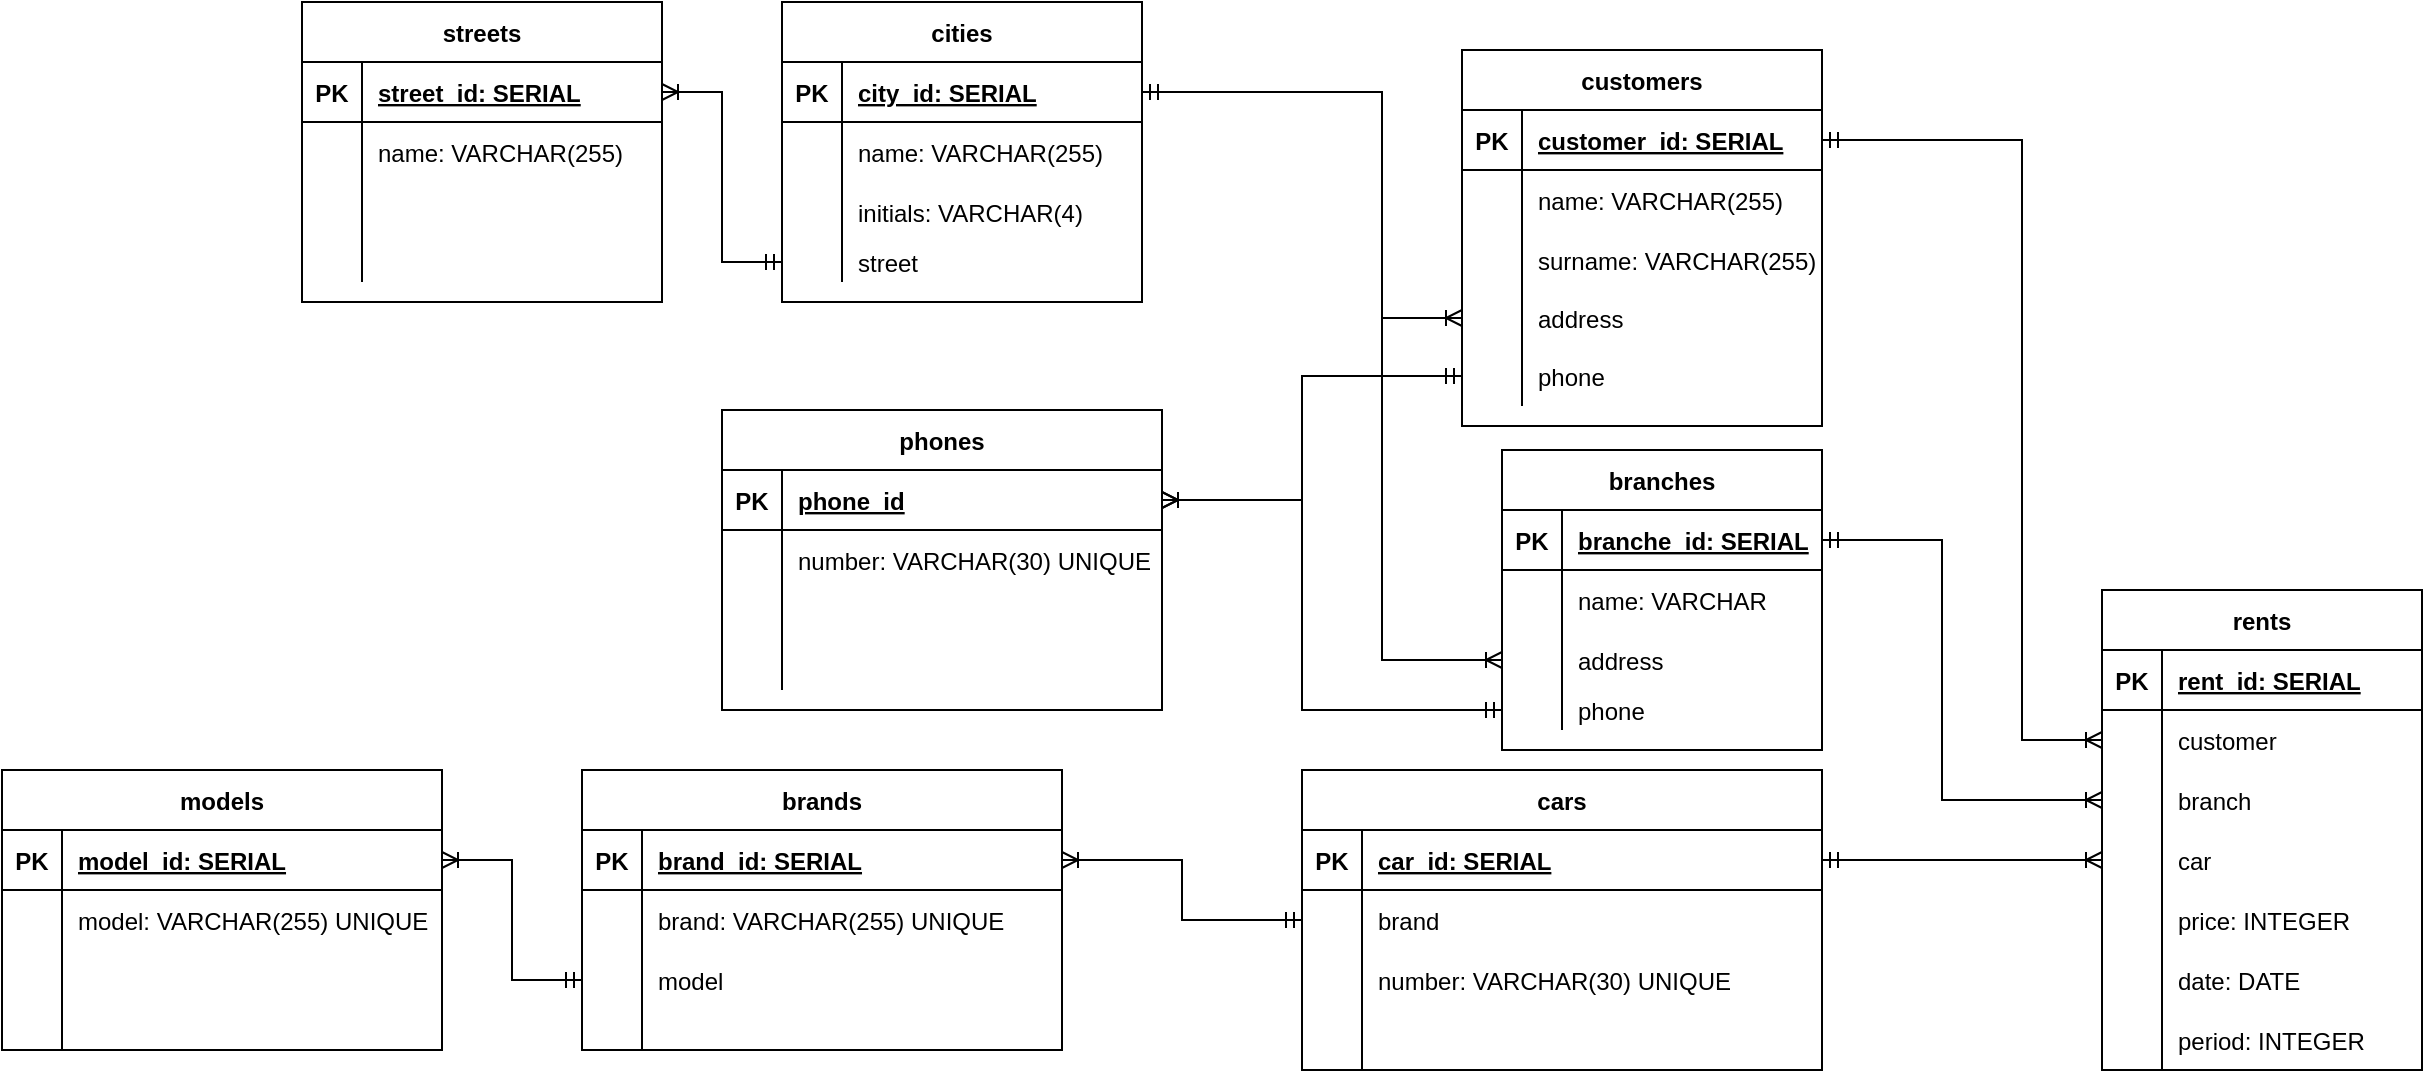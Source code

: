 <mxfile version="18.0.0" type="device"><diagram id="0o2FKQ7E65fWwcPBM7sw" name="Page-1"><mxGraphModel dx="2212" dy="1804" grid="1" gridSize="10" guides="1" tooltips="1" connect="1" arrows="1" fold="1" page="1" pageScale="1" pageWidth="827" pageHeight="1169" math="0" shadow="0"><root><mxCell id="0"/><mxCell id="1" parent="0"/><mxCell id="xTXY2CBnxtoF2nY9fJrG-1" value="rents" style="shape=table;startSize=30;container=1;collapsible=1;childLayout=tableLayout;fixedRows=1;rowLines=0;fontStyle=1;align=center;resizeLast=1;" parent="1" vertex="1"><mxGeometry x="400" y="-290" width="160" height="240" as="geometry"/></mxCell><mxCell id="xTXY2CBnxtoF2nY9fJrG-2" value="" style="shape=tableRow;horizontal=0;startSize=0;swimlaneHead=0;swimlaneBody=0;fillColor=none;collapsible=0;dropTarget=0;points=[[0,0.5],[1,0.5]];portConstraint=eastwest;top=0;left=0;right=0;bottom=1;" parent="xTXY2CBnxtoF2nY9fJrG-1" vertex="1"><mxGeometry y="30" width="160" height="30" as="geometry"/></mxCell><mxCell id="xTXY2CBnxtoF2nY9fJrG-3" value="PK" style="shape=partialRectangle;connectable=0;fillColor=none;top=0;left=0;bottom=0;right=0;fontStyle=1;overflow=hidden;" parent="xTXY2CBnxtoF2nY9fJrG-2" vertex="1"><mxGeometry width="30" height="30" as="geometry"><mxRectangle width="30" height="30" as="alternateBounds"/></mxGeometry></mxCell><mxCell id="xTXY2CBnxtoF2nY9fJrG-4" value="rent_id: SERIAL" style="shape=partialRectangle;connectable=0;fillColor=none;top=0;left=0;bottom=0;right=0;align=left;spacingLeft=6;fontStyle=5;overflow=hidden;" parent="xTXY2CBnxtoF2nY9fJrG-2" vertex="1"><mxGeometry x="30" width="130" height="30" as="geometry"><mxRectangle width="130" height="30" as="alternateBounds"/></mxGeometry></mxCell><mxCell id="xTXY2CBnxtoF2nY9fJrG-5" value="" style="shape=tableRow;horizontal=0;startSize=0;swimlaneHead=0;swimlaneBody=0;fillColor=none;collapsible=0;dropTarget=0;points=[[0,0.5],[1,0.5]];portConstraint=eastwest;top=0;left=0;right=0;bottom=0;" parent="xTXY2CBnxtoF2nY9fJrG-1" vertex="1"><mxGeometry y="60" width="160" height="30" as="geometry"/></mxCell><mxCell id="xTXY2CBnxtoF2nY9fJrG-6" value="" style="shape=partialRectangle;connectable=0;fillColor=none;top=0;left=0;bottom=0;right=0;editable=1;overflow=hidden;" parent="xTXY2CBnxtoF2nY9fJrG-5" vertex="1"><mxGeometry width="30" height="30" as="geometry"><mxRectangle width="30" height="30" as="alternateBounds"/></mxGeometry></mxCell><mxCell id="xTXY2CBnxtoF2nY9fJrG-7" value="customer " style="shape=partialRectangle;connectable=0;fillColor=none;top=0;left=0;bottom=0;right=0;align=left;spacingLeft=6;overflow=hidden;" parent="xTXY2CBnxtoF2nY9fJrG-5" vertex="1"><mxGeometry x="30" width="130" height="30" as="geometry"><mxRectangle width="130" height="30" as="alternateBounds"/></mxGeometry></mxCell><mxCell id="xTXY2CBnxtoF2nY9fJrG-8" value="" style="shape=tableRow;horizontal=0;startSize=0;swimlaneHead=0;swimlaneBody=0;fillColor=none;collapsible=0;dropTarget=0;points=[[0,0.5],[1,0.5]];portConstraint=eastwest;top=0;left=0;right=0;bottom=0;" parent="xTXY2CBnxtoF2nY9fJrG-1" vertex="1"><mxGeometry y="90" width="160" height="30" as="geometry"/></mxCell><mxCell id="xTXY2CBnxtoF2nY9fJrG-9" value="" style="shape=partialRectangle;connectable=0;fillColor=none;top=0;left=0;bottom=0;right=0;editable=1;overflow=hidden;" parent="xTXY2CBnxtoF2nY9fJrG-8" vertex="1"><mxGeometry width="30" height="30" as="geometry"><mxRectangle width="30" height="30" as="alternateBounds"/></mxGeometry></mxCell><mxCell id="xTXY2CBnxtoF2nY9fJrG-10" value="branch" style="shape=partialRectangle;connectable=0;fillColor=none;top=0;left=0;bottom=0;right=0;align=left;spacingLeft=6;overflow=hidden;" parent="xTXY2CBnxtoF2nY9fJrG-8" vertex="1"><mxGeometry x="30" width="130" height="30" as="geometry"><mxRectangle width="130" height="30" as="alternateBounds"/></mxGeometry></mxCell><mxCell id="xTXY2CBnxtoF2nY9fJrG-11" value="" style="shape=tableRow;horizontal=0;startSize=0;swimlaneHead=0;swimlaneBody=0;fillColor=none;collapsible=0;dropTarget=0;points=[[0,0.5],[1,0.5]];portConstraint=eastwest;top=0;left=0;right=0;bottom=0;" parent="xTXY2CBnxtoF2nY9fJrG-1" vertex="1"><mxGeometry y="120" width="160" height="30" as="geometry"/></mxCell><mxCell id="xTXY2CBnxtoF2nY9fJrG-12" value="" style="shape=partialRectangle;connectable=0;fillColor=none;top=0;left=0;bottom=0;right=0;editable=1;overflow=hidden;" parent="xTXY2CBnxtoF2nY9fJrG-11" vertex="1"><mxGeometry width="30" height="30" as="geometry"><mxRectangle width="30" height="30" as="alternateBounds"/></mxGeometry></mxCell><mxCell id="xTXY2CBnxtoF2nY9fJrG-13" value="car" style="shape=partialRectangle;connectable=0;fillColor=none;top=0;left=0;bottom=0;right=0;align=left;spacingLeft=6;overflow=hidden;" parent="xTXY2CBnxtoF2nY9fJrG-11" vertex="1"><mxGeometry x="30" width="130" height="30" as="geometry"><mxRectangle width="130" height="30" as="alternateBounds"/></mxGeometry></mxCell><mxCell id="xTXY2CBnxtoF2nY9fJrG-16" value="" style="shape=tableRow;horizontal=0;startSize=0;swimlaneHead=0;swimlaneBody=0;fillColor=none;collapsible=0;dropTarget=0;points=[[0,0.5],[1,0.5]];portConstraint=eastwest;top=0;left=0;right=0;bottom=0;" parent="xTXY2CBnxtoF2nY9fJrG-1" vertex="1"><mxGeometry y="150" width="160" height="30" as="geometry"/></mxCell><mxCell id="xTXY2CBnxtoF2nY9fJrG-17" value="" style="shape=partialRectangle;connectable=0;fillColor=none;top=0;left=0;bottom=0;right=0;editable=1;overflow=hidden;" parent="xTXY2CBnxtoF2nY9fJrG-16" vertex="1"><mxGeometry width="30" height="30" as="geometry"><mxRectangle width="30" height="30" as="alternateBounds"/></mxGeometry></mxCell><mxCell id="xTXY2CBnxtoF2nY9fJrG-18" value="price: INTEGER " style="shape=partialRectangle;connectable=0;fillColor=none;top=0;left=0;bottom=0;right=0;align=left;spacingLeft=6;overflow=hidden;" parent="xTXY2CBnxtoF2nY9fJrG-16" vertex="1"><mxGeometry x="30" width="130" height="30" as="geometry"><mxRectangle width="130" height="30" as="alternateBounds"/></mxGeometry></mxCell><mxCell id="xTXY2CBnxtoF2nY9fJrG-19" value="" style="shape=tableRow;horizontal=0;startSize=0;swimlaneHead=0;swimlaneBody=0;fillColor=none;collapsible=0;dropTarget=0;points=[[0,0.5],[1,0.5]];portConstraint=eastwest;top=0;left=0;right=0;bottom=0;" parent="xTXY2CBnxtoF2nY9fJrG-1" vertex="1"><mxGeometry y="180" width="160" height="30" as="geometry"/></mxCell><mxCell id="xTXY2CBnxtoF2nY9fJrG-20" value="" style="shape=partialRectangle;connectable=0;fillColor=none;top=0;left=0;bottom=0;right=0;editable=1;overflow=hidden;" parent="xTXY2CBnxtoF2nY9fJrG-19" vertex="1"><mxGeometry width="30" height="30" as="geometry"><mxRectangle width="30" height="30" as="alternateBounds"/></mxGeometry></mxCell><mxCell id="xTXY2CBnxtoF2nY9fJrG-21" value="date: DATE" style="shape=partialRectangle;connectable=0;fillColor=none;top=0;left=0;bottom=0;right=0;align=left;spacingLeft=6;overflow=hidden;" parent="xTXY2CBnxtoF2nY9fJrG-19" vertex="1"><mxGeometry x="30" width="130" height="30" as="geometry"><mxRectangle width="130" height="30" as="alternateBounds"/></mxGeometry></mxCell><mxCell id="xTXY2CBnxtoF2nY9fJrG-22" value="" style="shape=tableRow;horizontal=0;startSize=0;swimlaneHead=0;swimlaneBody=0;fillColor=none;collapsible=0;dropTarget=0;points=[[0,0.5],[1,0.5]];portConstraint=eastwest;top=0;left=0;right=0;bottom=0;" parent="xTXY2CBnxtoF2nY9fJrG-1" vertex="1"><mxGeometry y="210" width="160" height="30" as="geometry"/></mxCell><mxCell id="xTXY2CBnxtoF2nY9fJrG-23" value="" style="shape=partialRectangle;connectable=0;fillColor=none;top=0;left=0;bottom=0;right=0;editable=1;overflow=hidden;" parent="xTXY2CBnxtoF2nY9fJrG-22" vertex="1"><mxGeometry width="30" height="30" as="geometry"><mxRectangle width="30" height="30" as="alternateBounds"/></mxGeometry></mxCell><mxCell id="xTXY2CBnxtoF2nY9fJrG-24" value="period: INTEGER " style="shape=partialRectangle;connectable=0;fillColor=none;top=0;left=0;bottom=0;right=0;align=left;spacingLeft=6;overflow=hidden;" parent="xTXY2CBnxtoF2nY9fJrG-22" vertex="1"><mxGeometry x="30" width="130" height="30" as="geometry"><mxRectangle width="130" height="30" as="alternateBounds"/></mxGeometry></mxCell><mxCell id="xTXY2CBnxtoF2nY9fJrG-47" value="cars" style="shape=table;startSize=30;container=1;collapsible=1;childLayout=tableLayout;fixedRows=1;rowLines=0;fontStyle=1;align=center;resizeLast=1;" parent="1" vertex="1"><mxGeometry y="-200" width="260" height="150" as="geometry"/></mxCell><mxCell id="xTXY2CBnxtoF2nY9fJrG-48" value="" style="shape=tableRow;horizontal=0;startSize=0;swimlaneHead=0;swimlaneBody=0;fillColor=none;collapsible=0;dropTarget=0;points=[[0,0.5],[1,0.5]];portConstraint=eastwest;top=0;left=0;right=0;bottom=1;" parent="xTXY2CBnxtoF2nY9fJrG-47" vertex="1"><mxGeometry y="30" width="260" height="30" as="geometry"/></mxCell><mxCell id="xTXY2CBnxtoF2nY9fJrG-49" value="PK" style="shape=partialRectangle;connectable=0;fillColor=none;top=0;left=0;bottom=0;right=0;fontStyle=1;overflow=hidden;" parent="xTXY2CBnxtoF2nY9fJrG-48" vertex="1"><mxGeometry width="30" height="30" as="geometry"><mxRectangle width="30" height="30" as="alternateBounds"/></mxGeometry></mxCell><mxCell id="xTXY2CBnxtoF2nY9fJrG-50" value="car_id: SERIAL" style="shape=partialRectangle;connectable=0;fillColor=none;top=0;left=0;bottom=0;right=0;align=left;spacingLeft=6;fontStyle=5;overflow=hidden;" parent="xTXY2CBnxtoF2nY9fJrG-48" vertex="1"><mxGeometry x="30" width="230" height="30" as="geometry"><mxRectangle width="230" height="30" as="alternateBounds"/></mxGeometry></mxCell><mxCell id="xTXY2CBnxtoF2nY9fJrG-51" value="" style="shape=tableRow;horizontal=0;startSize=0;swimlaneHead=0;swimlaneBody=0;fillColor=none;collapsible=0;dropTarget=0;points=[[0,0.5],[1,0.5]];portConstraint=eastwest;top=0;left=0;right=0;bottom=0;" parent="xTXY2CBnxtoF2nY9fJrG-47" vertex="1"><mxGeometry y="60" width="260" height="30" as="geometry"/></mxCell><mxCell id="xTXY2CBnxtoF2nY9fJrG-52" value="" style="shape=partialRectangle;connectable=0;fillColor=none;top=0;left=0;bottom=0;right=0;editable=1;overflow=hidden;" parent="xTXY2CBnxtoF2nY9fJrG-51" vertex="1"><mxGeometry width="30" height="30" as="geometry"><mxRectangle width="30" height="30" as="alternateBounds"/></mxGeometry></mxCell><mxCell id="xTXY2CBnxtoF2nY9fJrG-53" value="brand" style="shape=partialRectangle;connectable=0;fillColor=none;top=0;left=0;bottom=0;right=0;align=left;spacingLeft=6;overflow=hidden;" parent="xTXY2CBnxtoF2nY9fJrG-51" vertex="1"><mxGeometry x="30" width="230" height="30" as="geometry"><mxRectangle width="230" height="30" as="alternateBounds"/></mxGeometry></mxCell><mxCell id="xTXY2CBnxtoF2nY9fJrG-54" value="" style="shape=tableRow;horizontal=0;startSize=0;swimlaneHead=0;swimlaneBody=0;fillColor=none;collapsible=0;dropTarget=0;points=[[0,0.5],[1,0.5]];portConstraint=eastwest;top=0;left=0;right=0;bottom=0;" parent="xTXY2CBnxtoF2nY9fJrG-47" vertex="1"><mxGeometry y="90" width="260" height="30" as="geometry"/></mxCell><mxCell id="xTXY2CBnxtoF2nY9fJrG-55" value="" style="shape=partialRectangle;connectable=0;fillColor=none;top=0;left=0;bottom=0;right=0;editable=1;overflow=hidden;" parent="xTXY2CBnxtoF2nY9fJrG-54" vertex="1"><mxGeometry width="30" height="30" as="geometry"><mxRectangle width="30" height="30" as="alternateBounds"/></mxGeometry></mxCell><mxCell id="xTXY2CBnxtoF2nY9fJrG-56" value="number: VARCHAR(30) UNIQUE" style="shape=partialRectangle;connectable=0;fillColor=none;top=0;left=0;bottom=0;right=0;align=left;spacingLeft=6;overflow=hidden;" parent="xTXY2CBnxtoF2nY9fJrG-54" vertex="1"><mxGeometry x="30" width="230" height="30" as="geometry"><mxRectangle width="230" height="30" as="alternateBounds"/></mxGeometry></mxCell><mxCell id="xTXY2CBnxtoF2nY9fJrG-57" value="" style="shape=tableRow;horizontal=0;startSize=0;swimlaneHead=0;swimlaneBody=0;fillColor=none;collapsible=0;dropTarget=0;points=[[0,0.5],[1,0.5]];portConstraint=eastwest;top=0;left=0;right=0;bottom=0;" parent="xTXY2CBnxtoF2nY9fJrG-47" vertex="1"><mxGeometry y="120" width="260" height="30" as="geometry"/></mxCell><mxCell id="xTXY2CBnxtoF2nY9fJrG-58" value="" style="shape=partialRectangle;connectable=0;fillColor=none;top=0;left=0;bottom=0;right=0;editable=1;overflow=hidden;" parent="xTXY2CBnxtoF2nY9fJrG-57" vertex="1"><mxGeometry width="30" height="30" as="geometry"><mxRectangle width="30" height="30" as="alternateBounds"/></mxGeometry></mxCell><mxCell id="xTXY2CBnxtoF2nY9fJrG-59" value="" style="shape=partialRectangle;connectable=0;fillColor=none;top=0;left=0;bottom=0;right=0;align=left;spacingLeft=6;overflow=hidden;" parent="xTXY2CBnxtoF2nY9fJrG-57" vertex="1"><mxGeometry x="30" width="230" height="30" as="geometry"><mxRectangle width="230" height="30" as="alternateBounds"/></mxGeometry></mxCell><mxCell id="xTXY2CBnxtoF2nY9fJrG-74" value="brands" style="shape=table;startSize=30;container=1;collapsible=1;childLayout=tableLayout;fixedRows=1;rowLines=0;fontStyle=1;align=center;resizeLast=1;" parent="1" vertex="1"><mxGeometry x="-360" y="-200" width="240" height="140" as="geometry"/></mxCell><mxCell id="xTXY2CBnxtoF2nY9fJrG-75" value="" style="shape=tableRow;horizontal=0;startSize=0;swimlaneHead=0;swimlaneBody=0;fillColor=none;collapsible=0;dropTarget=0;points=[[0,0.5],[1,0.5]];portConstraint=eastwest;top=0;left=0;right=0;bottom=1;" parent="xTXY2CBnxtoF2nY9fJrG-74" vertex="1"><mxGeometry y="30" width="240" height="30" as="geometry"/></mxCell><mxCell id="xTXY2CBnxtoF2nY9fJrG-76" value="PK" style="shape=partialRectangle;connectable=0;fillColor=none;top=0;left=0;bottom=0;right=0;fontStyle=1;overflow=hidden;" parent="xTXY2CBnxtoF2nY9fJrG-75" vertex="1"><mxGeometry width="30" height="30" as="geometry"><mxRectangle width="30" height="30" as="alternateBounds"/></mxGeometry></mxCell><mxCell id="xTXY2CBnxtoF2nY9fJrG-77" value="brand_id: SERIAL" style="shape=partialRectangle;connectable=0;fillColor=none;top=0;left=0;bottom=0;right=0;align=left;spacingLeft=6;fontStyle=5;overflow=hidden;" parent="xTXY2CBnxtoF2nY9fJrG-75" vertex="1"><mxGeometry x="30" width="210" height="30" as="geometry"><mxRectangle width="210" height="30" as="alternateBounds"/></mxGeometry></mxCell><mxCell id="xTXY2CBnxtoF2nY9fJrG-78" value="" style="shape=tableRow;horizontal=0;startSize=0;swimlaneHead=0;swimlaneBody=0;fillColor=none;collapsible=0;dropTarget=0;points=[[0,0.5],[1,0.5]];portConstraint=eastwest;top=0;left=0;right=0;bottom=0;" parent="xTXY2CBnxtoF2nY9fJrG-74" vertex="1"><mxGeometry y="60" width="240" height="30" as="geometry"/></mxCell><mxCell id="xTXY2CBnxtoF2nY9fJrG-79" value="" style="shape=partialRectangle;connectable=0;fillColor=none;top=0;left=0;bottom=0;right=0;editable=1;overflow=hidden;" parent="xTXY2CBnxtoF2nY9fJrG-78" vertex="1"><mxGeometry width="30" height="30" as="geometry"><mxRectangle width="30" height="30" as="alternateBounds"/></mxGeometry></mxCell><mxCell id="xTXY2CBnxtoF2nY9fJrG-80" value="brand: VARCHAR(255) UNIQUE" style="shape=partialRectangle;connectable=0;fillColor=none;top=0;left=0;bottom=0;right=0;align=left;spacingLeft=6;overflow=hidden;" parent="xTXY2CBnxtoF2nY9fJrG-78" vertex="1"><mxGeometry x="30" width="210" height="30" as="geometry"><mxRectangle width="210" height="30" as="alternateBounds"/></mxGeometry></mxCell><mxCell id="xTXY2CBnxtoF2nY9fJrG-81" value="" style="shape=tableRow;horizontal=0;startSize=0;swimlaneHead=0;swimlaneBody=0;fillColor=none;collapsible=0;dropTarget=0;points=[[0,0.5],[1,0.5]];portConstraint=eastwest;top=0;left=0;right=0;bottom=0;" parent="xTXY2CBnxtoF2nY9fJrG-74" vertex="1"><mxGeometry y="90" width="240" height="30" as="geometry"/></mxCell><mxCell id="xTXY2CBnxtoF2nY9fJrG-82" value="" style="shape=partialRectangle;connectable=0;fillColor=none;top=0;left=0;bottom=0;right=0;editable=1;overflow=hidden;" parent="xTXY2CBnxtoF2nY9fJrG-81" vertex="1"><mxGeometry width="30" height="30" as="geometry"><mxRectangle width="30" height="30" as="alternateBounds"/></mxGeometry></mxCell><mxCell id="xTXY2CBnxtoF2nY9fJrG-83" value="model" style="shape=partialRectangle;connectable=0;fillColor=none;top=0;left=0;bottom=0;right=0;align=left;spacingLeft=6;overflow=hidden;" parent="xTXY2CBnxtoF2nY9fJrG-81" vertex="1"><mxGeometry x="30" width="210" height="30" as="geometry"><mxRectangle width="210" height="30" as="alternateBounds"/></mxGeometry></mxCell><mxCell id="xTXY2CBnxtoF2nY9fJrG-84" value="" style="shape=tableRow;horizontal=0;startSize=0;swimlaneHead=0;swimlaneBody=0;fillColor=none;collapsible=0;dropTarget=0;points=[[0,0.5],[1,0.5]];portConstraint=eastwest;top=0;left=0;right=0;bottom=0;" parent="xTXY2CBnxtoF2nY9fJrG-74" vertex="1"><mxGeometry y="120" width="240" height="20" as="geometry"/></mxCell><mxCell id="xTXY2CBnxtoF2nY9fJrG-85" value="" style="shape=partialRectangle;connectable=0;fillColor=none;top=0;left=0;bottom=0;right=0;editable=1;overflow=hidden;" parent="xTXY2CBnxtoF2nY9fJrG-84" vertex="1"><mxGeometry width="30" height="20" as="geometry"><mxRectangle width="30" height="20" as="alternateBounds"/></mxGeometry></mxCell><mxCell id="xTXY2CBnxtoF2nY9fJrG-86" value="" style="shape=partialRectangle;connectable=0;fillColor=none;top=0;left=0;bottom=0;right=0;align=left;spacingLeft=6;overflow=hidden;" parent="xTXY2CBnxtoF2nY9fJrG-84" vertex="1"><mxGeometry x="30" width="210" height="20" as="geometry"><mxRectangle width="210" height="20" as="alternateBounds"/></mxGeometry></mxCell><mxCell id="Au6SS_opx9tbH-0d0Sb7-6" value="cities" style="shape=table;startSize=30;container=1;collapsible=1;childLayout=tableLayout;fixedRows=1;rowLines=0;fontStyle=1;align=center;resizeLast=1;" parent="1" vertex="1"><mxGeometry x="-260" y="-584" width="180" height="150" as="geometry"/></mxCell><mxCell id="Au6SS_opx9tbH-0d0Sb7-7" value="" style="shape=tableRow;horizontal=0;startSize=0;swimlaneHead=0;swimlaneBody=0;fillColor=none;collapsible=0;dropTarget=0;points=[[0,0.5],[1,0.5]];portConstraint=eastwest;top=0;left=0;right=0;bottom=1;" parent="Au6SS_opx9tbH-0d0Sb7-6" vertex="1"><mxGeometry y="30" width="180" height="30" as="geometry"/></mxCell><mxCell id="Au6SS_opx9tbH-0d0Sb7-8" value="PK" style="shape=partialRectangle;connectable=0;fillColor=none;top=0;left=0;bottom=0;right=0;fontStyle=1;overflow=hidden;" parent="Au6SS_opx9tbH-0d0Sb7-7" vertex="1"><mxGeometry width="30" height="30" as="geometry"><mxRectangle width="30" height="30" as="alternateBounds"/></mxGeometry></mxCell><mxCell id="Au6SS_opx9tbH-0d0Sb7-9" value="city_id: SERIAL" style="shape=partialRectangle;connectable=0;fillColor=none;top=0;left=0;bottom=0;right=0;align=left;spacingLeft=6;fontStyle=5;overflow=hidden;" parent="Au6SS_opx9tbH-0d0Sb7-7" vertex="1"><mxGeometry x="30" width="150" height="30" as="geometry"><mxRectangle width="150" height="30" as="alternateBounds"/></mxGeometry></mxCell><mxCell id="Au6SS_opx9tbH-0d0Sb7-10" value="" style="shape=tableRow;horizontal=0;startSize=0;swimlaneHead=0;swimlaneBody=0;fillColor=none;collapsible=0;dropTarget=0;points=[[0,0.5],[1,0.5]];portConstraint=eastwest;top=0;left=0;right=0;bottom=0;" parent="Au6SS_opx9tbH-0d0Sb7-6" vertex="1"><mxGeometry y="60" width="180" height="30" as="geometry"/></mxCell><mxCell id="Au6SS_opx9tbH-0d0Sb7-11" value="" style="shape=partialRectangle;connectable=0;fillColor=none;top=0;left=0;bottom=0;right=0;editable=1;overflow=hidden;" parent="Au6SS_opx9tbH-0d0Sb7-10" vertex="1"><mxGeometry width="30" height="30" as="geometry"><mxRectangle width="30" height="30" as="alternateBounds"/></mxGeometry></mxCell><mxCell id="Au6SS_opx9tbH-0d0Sb7-12" value="name: VARCHAR(255)" style="shape=partialRectangle;connectable=0;fillColor=none;top=0;left=0;bottom=0;right=0;align=left;spacingLeft=6;overflow=hidden;" parent="Au6SS_opx9tbH-0d0Sb7-10" vertex="1"><mxGeometry x="30" width="150" height="30" as="geometry"><mxRectangle width="150" height="30" as="alternateBounds"/></mxGeometry></mxCell><mxCell id="Au6SS_opx9tbH-0d0Sb7-13" value="" style="shape=tableRow;horizontal=0;startSize=0;swimlaneHead=0;swimlaneBody=0;fillColor=none;collapsible=0;dropTarget=0;points=[[0,0.5],[1,0.5]];portConstraint=eastwest;top=0;left=0;right=0;bottom=0;" parent="Au6SS_opx9tbH-0d0Sb7-6" vertex="1"><mxGeometry y="90" width="180" height="30" as="geometry"/></mxCell><mxCell id="Au6SS_opx9tbH-0d0Sb7-14" value="" style="shape=partialRectangle;connectable=0;fillColor=none;top=0;left=0;bottom=0;right=0;editable=1;overflow=hidden;" parent="Au6SS_opx9tbH-0d0Sb7-13" vertex="1"><mxGeometry width="30" height="30" as="geometry"><mxRectangle width="30" height="30" as="alternateBounds"/></mxGeometry></mxCell><mxCell id="Au6SS_opx9tbH-0d0Sb7-15" value="initials: VARCHAR(4)" style="shape=partialRectangle;connectable=0;fillColor=none;top=0;left=0;bottom=0;right=0;align=left;spacingLeft=6;overflow=hidden;" parent="Au6SS_opx9tbH-0d0Sb7-13" vertex="1"><mxGeometry x="30" width="150" height="30" as="geometry"><mxRectangle width="150" height="30" as="alternateBounds"/></mxGeometry></mxCell><mxCell id="Au6SS_opx9tbH-0d0Sb7-16" value="" style="shape=tableRow;horizontal=0;startSize=0;swimlaneHead=0;swimlaneBody=0;fillColor=none;collapsible=0;dropTarget=0;points=[[0,0.5],[1,0.5]];portConstraint=eastwest;top=0;left=0;right=0;bottom=0;" parent="Au6SS_opx9tbH-0d0Sb7-6" vertex="1"><mxGeometry y="120" width="180" height="20" as="geometry"/></mxCell><mxCell id="Au6SS_opx9tbH-0d0Sb7-17" value="" style="shape=partialRectangle;connectable=0;fillColor=none;top=0;left=0;bottom=0;right=0;editable=1;overflow=hidden;" parent="Au6SS_opx9tbH-0d0Sb7-16" vertex="1"><mxGeometry width="30" height="20" as="geometry"><mxRectangle width="30" height="20" as="alternateBounds"/></mxGeometry></mxCell><mxCell id="Au6SS_opx9tbH-0d0Sb7-18" value="street" style="shape=partialRectangle;connectable=0;fillColor=none;top=0;left=0;bottom=0;right=0;align=left;spacingLeft=6;overflow=hidden;" parent="Au6SS_opx9tbH-0d0Sb7-16" vertex="1"><mxGeometry x="30" width="150" height="20" as="geometry"><mxRectangle width="150" height="20" as="alternateBounds"/></mxGeometry></mxCell><mxCell id="Au6SS_opx9tbH-0d0Sb7-19" value="" style="edgeStyle=orthogonalEdgeStyle;fontSize=12;html=1;endArrow=ERoneToMany;startArrow=ERmandOne;rounded=0;exitX=1;exitY=0.5;exitDx=0;exitDy=0;entryX=0;entryY=0.5;entryDx=0;entryDy=0;" parent="1" source="xTXY2CBnxtoF2nY9fJrG-48" target="xTXY2CBnxtoF2nY9fJrG-11" edge="1"><mxGeometry width="100" height="100" relative="1" as="geometry"><mxPoint x="270" y="22.5" as="sourcePoint"/><mxPoint x="410" y="-145" as="targetPoint"/></mxGeometry></mxCell><mxCell id="Au6SS_opx9tbH-0d0Sb7-20" value="models" style="shape=table;startSize=30;container=1;collapsible=1;childLayout=tableLayout;fixedRows=1;rowLines=0;fontStyle=1;align=center;resizeLast=1;" parent="1" vertex="1"><mxGeometry x="-650" y="-200" width="220" height="140" as="geometry"/></mxCell><mxCell id="Au6SS_opx9tbH-0d0Sb7-21" value="" style="shape=tableRow;horizontal=0;startSize=0;swimlaneHead=0;swimlaneBody=0;fillColor=none;collapsible=0;dropTarget=0;points=[[0,0.5],[1,0.5]];portConstraint=eastwest;top=0;left=0;right=0;bottom=1;" parent="Au6SS_opx9tbH-0d0Sb7-20" vertex="1"><mxGeometry y="30" width="220" height="30" as="geometry"/></mxCell><mxCell id="Au6SS_opx9tbH-0d0Sb7-22" value="PK" style="shape=partialRectangle;connectable=0;fillColor=none;top=0;left=0;bottom=0;right=0;fontStyle=1;overflow=hidden;" parent="Au6SS_opx9tbH-0d0Sb7-21" vertex="1"><mxGeometry width="30" height="30" as="geometry"><mxRectangle width="30" height="30" as="alternateBounds"/></mxGeometry></mxCell><mxCell id="Au6SS_opx9tbH-0d0Sb7-23" value="model_id: SERIAL" style="shape=partialRectangle;connectable=0;fillColor=none;top=0;left=0;bottom=0;right=0;align=left;spacingLeft=6;fontStyle=5;overflow=hidden;" parent="Au6SS_opx9tbH-0d0Sb7-21" vertex="1"><mxGeometry x="30" width="190" height="30" as="geometry"><mxRectangle width="190" height="30" as="alternateBounds"/></mxGeometry></mxCell><mxCell id="Au6SS_opx9tbH-0d0Sb7-27" value="" style="shape=tableRow;horizontal=0;startSize=0;swimlaneHead=0;swimlaneBody=0;fillColor=none;collapsible=0;dropTarget=0;points=[[0,0.5],[1,0.5]];portConstraint=eastwest;top=0;left=0;right=0;bottom=0;" parent="Au6SS_opx9tbH-0d0Sb7-20" vertex="1"><mxGeometry y="60" width="220" height="30" as="geometry"/></mxCell><mxCell id="Au6SS_opx9tbH-0d0Sb7-28" value="" style="shape=partialRectangle;connectable=0;fillColor=none;top=0;left=0;bottom=0;right=0;editable=1;overflow=hidden;" parent="Au6SS_opx9tbH-0d0Sb7-27" vertex="1"><mxGeometry width="30" height="30" as="geometry"><mxRectangle width="30" height="30" as="alternateBounds"/></mxGeometry></mxCell><mxCell id="Au6SS_opx9tbH-0d0Sb7-29" value="model: VARCHAR(255) UNIQUE" style="shape=partialRectangle;connectable=0;fillColor=none;top=0;left=0;bottom=0;right=0;align=left;spacingLeft=6;overflow=hidden;" parent="Au6SS_opx9tbH-0d0Sb7-27" vertex="1"><mxGeometry x="30" width="190" height="30" as="geometry"><mxRectangle width="190" height="30" as="alternateBounds"/></mxGeometry></mxCell><mxCell id="Au6SS_opx9tbH-0d0Sb7-30" value="" style="shape=tableRow;horizontal=0;startSize=0;swimlaneHead=0;swimlaneBody=0;fillColor=none;collapsible=0;dropTarget=0;points=[[0,0.5],[1,0.5]];portConstraint=eastwest;top=0;left=0;right=0;bottom=0;" parent="Au6SS_opx9tbH-0d0Sb7-20" vertex="1"><mxGeometry y="90" width="220" height="30" as="geometry"/></mxCell><mxCell id="Au6SS_opx9tbH-0d0Sb7-31" value="" style="shape=partialRectangle;connectable=0;fillColor=none;top=0;left=0;bottom=0;right=0;editable=1;overflow=hidden;" parent="Au6SS_opx9tbH-0d0Sb7-30" vertex="1"><mxGeometry width="30" height="30" as="geometry"><mxRectangle width="30" height="30" as="alternateBounds"/></mxGeometry></mxCell><mxCell id="Au6SS_opx9tbH-0d0Sb7-32" value="" style="shape=partialRectangle;connectable=0;fillColor=none;top=0;left=0;bottom=0;right=0;align=left;spacingLeft=6;overflow=hidden;" parent="Au6SS_opx9tbH-0d0Sb7-30" vertex="1"><mxGeometry x="30" width="190" height="30" as="geometry"><mxRectangle width="190" height="30" as="alternateBounds"/></mxGeometry></mxCell><mxCell id="Au6SS_opx9tbH-0d0Sb7-24" value="" style="shape=tableRow;horizontal=0;startSize=0;swimlaneHead=0;swimlaneBody=0;fillColor=none;collapsible=0;dropTarget=0;points=[[0,0.5],[1,0.5]];portConstraint=eastwest;top=0;left=0;right=0;bottom=0;" parent="Au6SS_opx9tbH-0d0Sb7-20" vertex="1"><mxGeometry y="120" width="220" height="20" as="geometry"/></mxCell><mxCell id="Au6SS_opx9tbH-0d0Sb7-25" value="" style="shape=partialRectangle;connectable=0;fillColor=none;top=0;left=0;bottom=0;right=0;editable=1;overflow=hidden;" parent="Au6SS_opx9tbH-0d0Sb7-24" vertex="1"><mxGeometry width="30" height="20" as="geometry"><mxRectangle width="30" height="20" as="alternateBounds"/></mxGeometry></mxCell><mxCell id="Au6SS_opx9tbH-0d0Sb7-26" value="" style="shape=partialRectangle;connectable=0;fillColor=none;top=0;left=0;bottom=0;right=0;align=left;spacingLeft=6;overflow=hidden;" parent="Au6SS_opx9tbH-0d0Sb7-24" vertex="1"><mxGeometry x="30" width="190" height="20" as="geometry"><mxRectangle width="190" height="20" as="alternateBounds"/></mxGeometry></mxCell><mxCell id="Au6SS_opx9tbH-0d0Sb7-35" value="" style="edgeStyle=elbowEdgeStyle;fontSize=12;html=1;endArrow=ERoneToMany;startArrow=ERmandOne;rounded=0;exitX=0;exitY=0.5;exitDx=0;exitDy=0;entryX=1;entryY=0.5;entryDx=0;entryDy=0;" parent="1" source="xTXY2CBnxtoF2nY9fJrG-81" target="Au6SS_opx9tbH-0d0Sb7-21" edge="1"><mxGeometry width="100" height="100" relative="1" as="geometry"><mxPoint x="-440" y="50" as="sourcePoint"/><mxPoint x="-340" y="-50" as="targetPoint"/></mxGeometry></mxCell><mxCell id="Au6SS_opx9tbH-0d0Sb7-36" value="" style="edgeStyle=elbowEdgeStyle;fontSize=12;html=1;endArrow=ERoneToMany;startArrow=ERmandOne;rounded=0;exitX=0;exitY=0.5;exitDx=0;exitDy=0;entryX=1;entryY=0.5;entryDx=0;entryDy=0;" parent="1" source="xTXY2CBnxtoF2nY9fJrG-51" target="xTXY2CBnxtoF2nY9fJrG-75" edge="1"><mxGeometry width="100" height="100" relative="1" as="geometry"><mxPoint x="-290" y="-115" as="sourcePoint"/><mxPoint x="-360" y="-175" as="targetPoint"/></mxGeometry></mxCell><mxCell id="z-gD8qW3p8_bdWOWOpWd-14" value="branches" style="shape=table;startSize=30;container=1;collapsible=1;childLayout=tableLayout;fixedRows=1;rowLines=0;fontStyle=1;align=center;resizeLast=1;fontFamily=Helvetica;fontSize=12;fontColor=default;strokeColor=default;fillColor=default;" parent="1" vertex="1"><mxGeometry x="100" y="-360" width="160" height="150" as="geometry"/></mxCell><mxCell id="z-gD8qW3p8_bdWOWOpWd-15" value="" style="shape=tableRow;horizontal=0;startSize=0;swimlaneHead=0;swimlaneBody=0;fillColor=none;collapsible=0;dropTarget=0;points=[[0,0.5],[1,0.5]];portConstraint=eastwest;top=0;left=0;right=0;bottom=1;fontFamily=Helvetica;fontSize=12;fontColor=default;strokeColor=default;" parent="z-gD8qW3p8_bdWOWOpWd-14" vertex="1"><mxGeometry y="30" width="160" height="30" as="geometry"/></mxCell><mxCell id="z-gD8qW3p8_bdWOWOpWd-16" value="PK" style="shape=partialRectangle;connectable=0;fillColor=none;top=0;left=0;bottom=0;right=0;fontStyle=1;overflow=hidden;fontFamily=Helvetica;fontSize=12;fontColor=default;startSize=30;strokeColor=default;" parent="z-gD8qW3p8_bdWOWOpWd-15" vertex="1"><mxGeometry width="30" height="30" as="geometry"><mxRectangle width="30" height="30" as="alternateBounds"/></mxGeometry></mxCell><mxCell id="z-gD8qW3p8_bdWOWOpWd-17" value="branche_id: SERIAL" style="shape=partialRectangle;connectable=0;fillColor=none;top=0;left=0;bottom=0;right=0;align=left;spacingLeft=6;fontStyle=5;overflow=hidden;fontFamily=Helvetica;fontSize=12;fontColor=default;startSize=30;strokeColor=default;" parent="z-gD8qW3p8_bdWOWOpWd-15" vertex="1"><mxGeometry x="30" width="130" height="30" as="geometry"><mxRectangle width="130" height="30" as="alternateBounds"/></mxGeometry></mxCell><mxCell id="z-gD8qW3p8_bdWOWOpWd-18" value="" style="shape=tableRow;horizontal=0;startSize=0;swimlaneHead=0;swimlaneBody=0;fillColor=none;collapsible=0;dropTarget=0;points=[[0,0.5],[1,0.5]];portConstraint=eastwest;top=0;left=0;right=0;bottom=0;fontFamily=Helvetica;fontSize=12;fontColor=default;strokeColor=default;" parent="z-gD8qW3p8_bdWOWOpWd-14" vertex="1"><mxGeometry y="60" width="160" height="30" as="geometry"/></mxCell><mxCell id="z-gD8qW3p8_bdWOWOpWd-19" value="" style="shape=partialRectangle;connectable=0;fillColor=none;top=0;left=0;bottom=0;right=0;editable=1;overflow=hidden;fontFamily=Helvetica;fontSize=12;fontColor=default;startSize=30;strokeColor=default;" parent="z-gD8qW3p8_bdWOWOpWd-18" vertex="1"><mxGeometry width="30" height="30" as="geometry"><mxRectangle width="30" height="30" as="alternateBounds"/></mxGeometry></mxCell><mxCell id="z-gD8qW3p8_bdWOWOpWd-20" value="name: VARCHAR" style="shape=partialRectangle;connectable=0;fillColor=none;top=0;left=0;bottom=0;right=0;align=left;spacingLeft=6;overflow=hidden;fontFamily=Helvetica;fontSize=12;fontColor=default;startSize=30;strokeColor=default;" parent="z-gD8qW3p8_bdWOWOpWd-18" vertex="1"><mxGeometry x="30" width="130" height="30" as="geometry"><mxRectangle width="130" height="30" as="alternateBounds"/></mxGeometry></mxCell><mxCell id="z-gD8qW3p8_bdWOWOpWd-24" value="" style="shape=tableRow;horizontal=0;startSize=0;swimlaneHead=0;swimlaneBody=0;fillColor=none;collapsible=0;dropTarget=0;points=[[0,0.5],[1,0.5]];portConstraint=eastwest;top=0;left=0;right=0;bottom=0;fontFamily=Helvetica;fontSize=12;fontColor=default;strokeColor=default;" parent="z-gD8qW3p8_bdWOWOpWd-14" vertex="1"><mxGeometry y="90" width="160" height="30" as="geometry"/></mxCell><mxCell id="z-gD8qW3p8_bdWOWOpWd-25" value="" style="shape=partialRectangle;connectable=0;fillColor=none;top=0;left=0;bottom=0;right=0;editable=1;overflow=hidden;fontFamily=Helvetica;fontSize=12;fontColor=default;startSize=30;strokeColor=default;" parent="z-gD8qW3p8_bdWOWOpWd-24" vertex="1"><mxGeometry width="30" height="30" as="geometry"><mxRectangle width="30" height="30" as="alternateBounds"/></mxGeometry></mxCell><mxCell id="z-gD8qW3p8_bdWOWOpWd-26" value="address" style="shape=partialRectangle;connectable=0;fillColor=none;top=0;left=0;bottom=0;right=0;align=left;spacingLeft=6;overflow=hidden;fontFamily=Helvetica;fontSize=12;fontColor=default;startSize=30;strokeColor=default;" parent="z-gD8qW3p8_bdWOWOpWd-24" vertex="1"><mxGeometry x="30" width="130" height="30" as="geometry"><mxRectangle width="130" height="30" as="alternateBounds"/></mxGeometry></mxCell><mxCell id="z-gD8qW3p8_bdWOWOpWd-21" value="" style="shape=tableRow;horizontal=0;startSize=0;swimlaneHead=0;swimlaneBody=0;fillColor=none;collapsible=0;dropTarget=0;points=[[0,0.5],[1,0.5]];portConstraint=eastwest;top=0;left=0;right=0;bottom=0;fontFamily=Helvetica;fontSize=12;fontColor=default;strokeColor=default;" parent="z-gD8qW3p8_bdWOWOpWd-14" vertex="1"><mxGeometry y="120" width="160" height="20" as="geometry"/></mxCell><mxCell id="z-gD8qW3p8_bdWOWOpWd-22" value="" style="shape=partialRectangle;connectable=0;fillColor=none;top=0;left=0;bottom=0;right=0;editable=1;overflow=hidden;fontFamily=Helvetica;fontSize=12;fontColor=default;startSize=30;strokeColor=default;" parent="z-gD8qW3p8_bdWOWOpWd-21" vertex="1"><mxGeometry width="30" height="20" as="geometry"><mxRectangle width="30" height="20" as="alternateBounds"/></mxGeometry></mxCell><mxCell id="z-gD8qW3p8_bdWOWOpWd-23" value="phone" style="shape=partialRectangle;connectable=0;fillColor=none;top=0;left=0;bottom=0;right=0;align=left;spacingLeft=6;overflow=hidden;fontFamily=Helvetica;fontSize=12;fontColor=default;startSize=30;strokeColor=default;" parent="z-gD8qW3p8_bdWOWOpWd-21" vertex="1"><mxGeometry x="30" width="130" height="20" as="geometry"><mxRectangle width="130" height="20" as="alternateBounds"/></mxGeometry></mxCell><mxCell id="z-gD8qW3p8_bdWOWOpWd-27" value="customers" style="shape=table;startSize=30;container=1;collapsible=1;childLayout=tableLayout;fixedRows=1;rowLines=0;fontStyle=1;align=center;resizeLast=1;fontFamily=Helvetica;fontSize=12;fontColor=default;strokeColor=default;fillColor=default;" parent="1" vertex="1"><mxGeometry x="80" y="-560" width="180" height="188" as="geometry"/></mxCell><mxCell id="z-gD8qW3p8_bdWOWOpWd-28" value="" style="shape=tableRow;horizontal=0;startSize=0;swimlaneHead=0;swimlaneBody=0;fillColor=none;collapsible=0;dropTarget=0;points=[[0,0.5],[1,0.5]];portConstraint=eastwest;top=0;left=0;right=0;bottom=1;fontFamily=Helvetica;fontSize=12;fontColor=default;strokeColor=default;" parent="z-gD8qW3p8_bdWOWOpWd-27" vertex="1"><mxGeometry y="30" width="180" height="30" as="geometry"/></mxCell><mxCell id="z-gD8qW3p8_bdWOWOpWd-29" value="PK" style="shape=partialRectangle;connectable=0;fillColor=none;top=0;left=0;bottom=0;right=0;fontStyle=1;overflow=hidden;fontFamily=Helvetica;fontSize=12;fontColor=default;startSize=30;strokeColor=default;" parent="z-gD8qW3p8_bdWOWOpWd-28" vertex="1"><mxGeometry width="30" height="30" as="geometry"><mxRectangle width="30" height="30" as="alternateBounds"/></mxGeometry></mxCell><mxCell id="z-gD8qW3p8_bdWOWOpWd-30" value="customer_id: SERIAL" style="shape=partialRectangle;connectable=0;fillColor=none;top=0;left=0;bottom=0;right=0;align=left;spacingLeft=6;fontStyle=5;overflow=hidden;fontFamily=Helvetica;fontSize=12;fontColor=default;startSize=30;strokeColor=default;" parent="z-gD8qW3p8_bdWOWOpWd-28" vertex="1"><mxGeometry x="30" width="150" height="30" as="geometry"><mxRectangle width="150" height="30" as="alternateBounds"/></mxGeometry></mxCell><mxCell id="z-gD8qW3p8_bdWOWOpWd-31" value="" style="shape=tableRow;horizontal=0;startSize=0;swimlaneHead=0;swimlaneBody=0;fillColor=none;collapsible=0;dropTarget=0;points=[[0,0.5],[1,0.5]];portConstraint=eastwest;top=0;left=0;right=0;bottom=0;fontFamily=Helvetica;fontSize=12;fontColor=default;strokeColor=default;" parent="z-gD8qW3p8_bdWOWOpWd-27" vertex="1"><mxGeometry y="60" width="180" height="30" as="geometry"/></mxCell><mxCell id="z-gD8qW3p8_bdWOWOpWd-32" value="" style="shape=partialRectangle;connectable=0;fillColor=none;top=0;left=0;bottom=0;right=0;editable=1;overflow=hidden;fontFamily=Helvetica;fontSize=12;fontColor=default;startSize=30;strokeColor=default;" parent="z-gD8qW3p8_bdWOWOpWd-31" vertex="1"><mxGeometry width="30" height="30" as="geometry"><mxRectangle width="30" height="30" as="alternateBounds"/></mxGeometry></mxCell><mxCell id="z-gD8qW3p8_bdWOWOpWd-33" value="name: VARCHAR(255)" style="shape=partialRectangle;connectable=0;fillColor=none;top=0;left=0;bottom=0;right=0;align=left;spacingLeft=6;overflow=hidden;fontFamily=Helvetica;fontSize=12;fontColor=default;startSize=30;strokeColor=default;" parent="z-gD8qW3p8_bdWOWOpWd-31" vertex="1"><mxGeometry x="30" width="150" height="30" as="geometry"><mxRectangle width="150" height="30" as="alternateBounds"/></mxGeometry></mxCell><mxCell id="z-gD8qW3p8_bdWOWOpWd-34" value="" style="shape=tableRow;horizontal=0;startSize=0;swimlaneHead=0;swimlaneBody=0;fillColor=none;collapsible=0;dropTarget=0;points=[[0,0.5],[1,0.5]];portConstraint=eastwest;top=0;left=0;right=0;bottom=0;fontFamily=Helvetica;fontSize=12;fontColor=default;strokeColor=default;" parent="z-gD8qW3p8_bdWOWOpWd-27" vertex="1"><mxGeometry y="90" width="180" height="30" as="geometry"/></mxCell><mxCell id="z-gD8qW3p8_bdWOWOpWd-35" value="" style="shape=partialRectangle;connectable=0;fillColor=none;top=0;left=0;bottom=0;right=0;editable=1;overflow=hidden;fontFamily=Helvetica;fontSize=12;fontColor=default;startSize=30;strokeColor=default;" parent="z-gD8qW3p8_bdWOWOpWd-34" vertex="1"><mxGeometry width="30" height="30" as="geometry"><mxRectangle width="30" height="30" as="alternateBounds"/></mxGeometry></mxCell><mxCell id="z-gD8qW3p8_bdWOWOpWd-36" value="surname: VARCHAR(255)" style="shape=partialRectangle;connectable=0;fillColor=none;top=0;left=0;bottom=0;right=0;align=left;spacingLeft=6;overflow=hidden;fontFamily=Helvetica;fontSize=12;fontColor=default;startSize=30;strokeColor=default;" parent="z-gD8qW3p8_bdWOWOpWd-34" vertex="1"><mxGeometry x="30" width="150" height="30" as="geometry"><mxRectangle width="150" height="30" as="alternateBounds"/></mxGeometry></mxCell><mxCell id="z-gD8qW3p8_bdWOWOpWd-37" value="" style="shape=tableRow;horizontal=0;startSize=0;swimlaneHead=0;swimlaneBody=0;fillColor=none;collapsible=0;dropTarget=0;points=[[0,0.5],[1,0.5]];portConstraint=eastwest;top=0;left=0;right=0;bottom=0;fontFamily=Helvetica;fontSize=12;fontColor=default;strokeColor=default;" parent="z-gD8qW3p8_bdWOWOpWd-27" vertex="1"><mxGeometry y="120" width="180" height="28" as="geometry"/></mxCell><mxCell id="z-gD8qW3p8_bdWOWOpWd-38" value="" style="shape=partialRectangle;connectable=0;fillColor=none;top=0;left=0;bottom=0;right=0;editable=1;overflow=hidden;fontFamily=Helvetica;fontSize=12;fontColor=default;startSize=30;strokeColor=default;" parent="z-gD8qW3p8_bdWOWOpWd-37" vertex="1"><mxGeometry width="30" height="28" as="geometry"><mxRectangle width="30" height="28" as="alternateBounds"/></mxGeometry></mxCell><mxCell id="z-gD8qW3p8_bdWOWOpWd-39" value="address" style="shape=partialRectangle;connectable=0;fillColor=none;top=0;left=0;bottom=0;right=0;align=left;spacingLeft=6;overflow=hidden;fontFamily=Helvetica;fontSize=12;fontColor=default;startSize=30;strokeColor=default;" parent="z-gD8qW3p8_bdWOWOpWd-37" vertex="1"><mxGeometry x="30" width="150" height="28" as="geometry"><mxRectangle width="150" height="28" as="alternateBounds"/></mxGeometry></mxCell><mxCell id="z-gD8qW3p8_bdWOWOpWd-44" value="" style="shape=tableRow;horizontal=0;startSize=0;swimlaneHead=0;swimlaneBody=0;fillColor=none;collapsible=0;dropTarget=0;points=[[0,0.5],[1,0.5]];portConstraint=eastwest;top=0;left=0;right=0;bottom=0;fontFamily=Helvetica;fontSize=12;fontColor=default;strokeColor=default;" parent="z-gD8qW3p8_bdWOWOpWd-27" vertex="1"><mxGeometry y="148" width="180" height="30" as="geometry"/></mxCell><mxCell id="z-gD8qW3p8_bdWOWOpWd-45" value="" style="shape=partialRectangle;connectable=0;fillColor=none;top=0;left=0;bottom=0;right=0;editable=1;overflow=hidden;fontFamily=Helvetica;fontSize=12;fontColor=default;startSize=30;strokeColor=default;" parent="z-gD8qW3p8_bdWOWOpWd-44" vertex="1"><mxGeometry width="30" height="30" as="geometry"><mxRectangle width="30" height="30" as="alternateBounds"/></mxGeometry></mxCell><mxCell id="z-gD8qW3p8_bdWOWOpWd-46" value="phone" style="shape=partialRectangle;connectable=0;fillColor=none;top=0;left=0;bottom=0;right=0;align=left;spacingLeft=6;overflow=hidden;fontFamily=Helvetica;fontSize=12;fontColor=default;startSize=30;strokeColor=default;" parent="z-gD8qW3p8_bdWOWOpWd-44" vertex="1"><mxGeometry x="30" width="150" height="30" as="geometry"><mxRectangle width="150" height="30" as="alternateBounds"/></mxGeometry></mxCell><mxCell id="z-gD8qW3p8_bdWOWOpWd-47" value="phones" style="shape=table;startSize=30;container=1;collapsible=1;childLayout=tableLayout;fixedRows=1;rowLines=0;fontStyle=1;align=center;resizeLast=1;fontFamily=Helvetica;fontSize=12;fontColor=default;strokeColor=default;fillColor=default;" parent="1" vertex="1"><mxGeometry x="-290" y="-380" width="220" height="150" as="geometry"/></mxCell><mxCell id="z-gD8qW3p8_bdWOWOpWd-48" value="" style="shape=tableRow;horizontal=0;startSize=0;swimlaneHead=0;swimlaneBody=0;fillColor=none;collapsible=0;dropTarget=0;points=[[0,0.5],[1,0.5]];portConstraint=eastwest;top=0;left=0;right=0;bottom=1;fontFamily=Helvetica;fontSize=12;fontColor=default;strokeColor=default;" parent="z-gD8qW3p8_bdWOWOpWd-47" vertex="1"><mxGeometry y="30" width="220" height="30" as="geometry"/></mxCell><mxCell id="z-gD8qW3p8_bdWOWOpWd-49" value="PK" style="shape=partialRectangle;connectable=0;fillColor=none;top=0;left=0;bottom=0;right=0;fontStyle=1;overflow=hidden;fontFamily=Helvetica;fontSize=12;fontColor=default;startSize=30;strokeColor=default;" parent="z-gD8qW3p8_bdWOWOpWd-48" vertex="1"><mxGeometry width="30" height="30" as="geometry"><mxRectangle width="30" height="30" as="alternateBounds"/></mxGeometry></mxCell><mxCell id="z-gD8qW3p8_bdWOWOpWd-50" value="phone_id" style="shape=partialRectangle;connectable=0;fillColor=none;top=0;left=0;bottom=0;right=0;align=left;spacingLeft=6;fontStyle=5;overflow=hidden;fontFamily=Helvetica;fontSize=12;fontColor=default;startSize=30;strokeColor=default;" parent="z-gD8qW3p8_bdWOWOpWd-48" vertex="1"><mxGeometry x="30" width="190" height="30" as="geometry"><mxRectangle width="190" height="30" as="alternateBounds"/></mxGeometry></mxCell><mxCell id="z-gD8qW3p8_bdWOWOpWd-51" value="" style="shape=tableRow;horizontal=0;startSize=0;swimlaneHead=0;swimlaneBody=0;fillColor=none;collapsible=0;dropTarget=0;points=[[0,0.5],[1,0.5]];portConstraint=eastwest;top=0;left=0;right=0;bottom=0;fontFamily=Helvetica;fontSize=12;fontColor=default;strokeColor=default;" parent="z-gD8qW3p8_bdWOWOpWd-47" vertex="1"><mxGeometry y="60" width="220" height="30" as="geometry"/></mxCell><mxCell id="z-gD8qW3p8_bdWOWOpWd-52" value="" style="shape=partialRectangle;connectable=0;fillColor=none;top=0;left=0;bottom=0;right=0;editable=1;overflow=hidden;fontFamily=Helvetica;fontSize=12;fontColor=default;startSize=30;strokeColor=default;" parent="z-gD8qW3p8_bdWOWOpWd-51" vertex="1"><mxGeometry width="30" height="30" as="geometry"><mxRectangle width="30" height="30" as="alternateBounds"/></mxGeometry></mxCell><mxCell id="z-gD8qW3p8_bdWOWOpWd-53" value="number: VARCHAR(30) UNIQUE " style="shape=partialRectangle;connectable=0;fillColor=none;top=0;left=0;bottom=0;right=0;align=left;spacingLeft=6;overflow=hidden;fontFamily=Helvetica;fontSize=12;fontColor=default;startSize=30;strokeColor=default;" parent="z-gD8qW3p8_bdWOWOpWd-51" vertex="1"><mxGeometry x="30" width="190" height="30" as="geometry"><mxRectangle width="190" height="30" as="alternateBounds"/></mxGeometry></mxCell><mxCell id="z-gD8qW3p8_bdWOWOpWd-54" value="" style="shape=tableRow;horizontal=0;startSize=0;swimlaneHead=0;swimlaneBody=0;fillColor=none;collapsible=0;dropTarget=0;points=[[0,0.5],[1,0.5]];portConstraint=eastwest;top=0;left=0;right=0;bottom=0;fontFamily=Helvetica;fontSize=12;fontColor=default;strokeColor=default;" parent="z-gD8qW3p8_bdWOWOpWd-47" vertex="1"><mxGeometry y="90" width="220" height="30" as="geometry"/></mxCell><mxCell id="z-gD8qW3p8_bdWOWOpWd-55" value="" style="shape=partialRectangle;connectable=0;fillColor=none;top=0;left=0;bottom=0;right=0;editable=1;overflow=hidden;fontFamily=Helvetica;fontSize=12;fontColor=default;startSize=30;strokeColor=default;" parent="z-gD8qW3p8_bdWOWOpWd-54" vertex="1"><mxGeometry width="30" height="30" as="geometry"><mxRectangle width="30" height="30" as="alternateBounds"/></mxGeometry></mxCell><mxCell id="z-gD8qW3p8_bdWOWOpWd-56" value="" style="shape=partialRectangle;connectable=0;fillColor=none;top=0;left=0;bottom=0;right=0;align=left;spacingLeft=6;overflow=hidden;fontFamily=Helvetica;fontSize=12;fontColor=default;startSize=30;strokeColor=default;" parent="z-gD8qW3p8_bdWOWOpWd-54" vertex="1"><mxGeometry x="30" width="190" height="30" as="geometry"><mxRectangle width="190" height="30" as="alternateBounds"/></mxGeometry></mxCell><mxCell id="z-gD8qW3p8_bdWOWOpWd-57" value="" style="shape=tableRow;horizontal=0;startSize=0;swimlaneHead=0;swimlaneBody=0;fillColor=none;collapsible=0;dropTarget=0;points=[[0,0.5],[1,0.5]];portConstraint=eastwest;top=0;left=0;right=0;bottom=0;fontFamily=Helvetica;fontSize=12;fontColor=default;strokeColor=default;" parent="z-gD8qW3p8_bdWOWOpWd-47" vertex="1"><mxGeometry y="120" width="220" height="20" as="geometry"/></mxCell><mxCell id="z-gD8qW3p8_bdWOWOpWd-58" value="" style="shape=partialRectangle;connectable=0;fillColor=none;top=0;left=0;bottom=0;right=0;editable=1;overflow=hidden;fontFamily=Helvetica;fontSize=12;fontColor=default;startSize=30;strokeColor=default;" parent="z-gD8qW3p8_bdWOWOpWd-57" vertex="1"><mxGeometry width="30" height="20" as="geometry"><mxRectangle width="30" height="20" as="alternateBounds"/></mxGeometry></mxCell><mxCell id="z-gD8qW3p8_bdWOWOpWd-59" value="" style="shape=partialRectangle;connectable=0;fillColor=none;top=0;left=0;bottom=0;right=0;align=left;spacingLeft=6;overflow=hidden;fontFamily=Helvetica;fontSize=12;fontColor=default;startSize=30;strokeColor=default;" parent="z-gD8qW3p8_bdWOWOpWd-57" vertex="1"><mxGeometry x="30" width="190" height="20" as="geometry"><mxRectangle width="190" height="20" as="alternateBounds"/></mxGeometry></mxCell><mxCell id="z-gD8qW3p8_bdWOWOpWd-60" value="streets" style="shape=table;startSize=30;container=1;collapsible=1;childLayout=tableLayout;fixedRows=1;rowLines=0;fontStyle=1;align=center;resizeLast=1;" parent="1" vertex="1"><mxGeometry x="-500" y="-584" width="180" height="150" as="geometry"/></mxCell><mxCell id="z-gD8qW3p8_bdWOWOpWd-61" value="" style="shape=tableRow;horizontal=0;startSize=0;swimlaneHead=0;swimlaneBody=0;fillColor=none;collapsible=0;dropTarget=0;points=[[0,0.5],[1,0.5]];portConstraint=eastwest;top=0;left=0;right=0;bottom=1;" parent="z-gD8qW3p8_bdWOWOpWd-60" vertex="1"><mxGeometry y="30" width="180" height="30" as="geometry"/></mxCell><mxCell id="z-gD8qW3p8_bdWOWOpWd-62" value="PK" style="shape=partialRectangle;connectable=0;fillColor=none;top=0;left=0;bottom=0;right=0;fontStyle=1;overflow=hidden;" parent="z-gD8qW3p8_bdWOWOpWd-61" vertex="1"><mxGeometry width="30" height="30" as="geometry"><mxRectangle width="30" height="30" as="alternateBounds"/></mxGeometry></mxCell><mxCell id="z-gD8qW3p8_bdWOWOpWd-63" value="street_id: SERIAL" style="shape=partialRectangle;connectable=0;fillColor=none;top=0;left=0;bottom=0;right=0;align=left;spacingLeft=6;fontStyle=5;overflow=hidden;" parent="z-gD8qW3p8_bdWOWOpWd-61" vertex="1"><mxGeometry x="30" width="150" height="30" as="geometry"><mxRectangle width="150" height="30" as="alternateBounds"/></mxGeometry></mxCell><mxCell id="z-gD8qW3p8_bdWOWOpWd-64" value="" style="shape=tableRow;horizontal=0;startSize=0;swimlaneHead=0;swimlaneBody=0;fillColor=none;collapsible=0;dropTarget=0;points=[[0,0.5],[1,0.5]];portConstraint=eastwest;top=0;left=0;right=0;bottom=0;" parent="z-gD8qW3p8_bdWOWOpWd-60" vertex="1"><mxGeometry y="60" width="180" height="30" as="geometry"/></mxCell><mxCell id="z-gD8qW3p8_bdWOWOpWd-65" value="" style="shape=partialRectangle;connectable=0;fillColor=none;top=0;left=0;bottom=0;right=0;editable=1;overflow=hidden;" parent="z-gD8qW3p8_bdWOWOpWd-64" vertex="1"><mxGeometry width="30" height="30" as="geometry"><mxRectangle width="30" height="30" as="alternateBounds"/></mxGeometry></mxCell><mxCell id="z-gD8qW3p8_bdWOWOpWd-66" value="name: VARCHAR(255)" style="shape=partialRectangle;connectable=0;fillColor=none;top=0;left=0;bottom=0;right=0;align=left;spacingLeft=6;overflow=hidden;" parent="z-gD8qW3p8_bdWOWOpWd-64" vertex="1"><mxGeometry x="30" width="150" height="30" as="geometry"><mxRectangle width="150" height="30" as="alternateBounds"/></mxGeometry></mxCell><mxCell id="z-gD8qW3p8_bdWOWOpWd-67" value="" style="shape=tableRow;horizontal=0;startSize=0;swimlaneHead=0;swimlaneBody=0;fillColor=none;collapsible=0;dropTarget=0;points=[[0,0.5],[1,0.5]];portConstraint=eastwest;top=0;left=0;right=0;bottom=0;" parent="z-gD8qW3p8_bdWOWOpWd-60" vertex="1"><mxGeometry y="90" width="180" height="30" as="geometry"/></mxCell><mxCell id="z-gD8qW3p8_bdWOWOpWd-68" value="" style="shape=partialRectangle;connectable=0;fillColor=none;top=0;left=0;bottom=0;right=0;editable=1;overflow=hidden;" parent="z-gD8qW3p8_bdWOWOpWd-67" vertex="1"><mxGeometry width="30" height="30" as="geometry"><mxRectangle width="30" height="30" as="alternateBounds"/></mxGeometry></mxCell><mxCell id="z-gD8qW3p8_bdWOWOpWd-69" value="" style="shape=partialRectangle;connectable=0;fillColor=none;top=0;left=0;bottom=0;right=0;align=left;spacingLeft=6;overflow=hidden;" parent="z-gD8qW3p8_bdWOWOpWd-67" vertex="1"><mxGeometry x="30" width="150" height="30" as="geometry"><mxRectangle width="150" height="30" as="alternateBounds"/></mxGeometry></mxCell><mxCell id="z-gD8qW3p8_bdWOWOpWd-70" value="" style="shape=tableRow;horizontal=0;startSize=0;swimlaneHead=0;swimlaneBody=0;fillColor=none;collapsible=0;dropTarget=0;points=[[0,0.5],[1,0.5]];portConstraint=eastwest;top=0;left=0;right=0;bottom=0;" parent="z-gD8qW3p8_bdWOWOpWd-60" vertex="1"><mxGeometry y="120" width="180" height="20" as="geometry"/></mxCell><mxCell id="z-gD8qW3p8_bdWOWOpWd-71" value="" style="shape=partialRectangle;connectable=0;fillColor=none;top=0;left=0;bottom=0;right=0;editable=1;overflow=hidden;" parent="z-gD8qW3p8_bdWOWOpWd-70" vertex="1"><mxGeometry width="30" height="20" as="geometry"><mxRectangle width="30" height="20" as="alternateBounds"/></mxGeometry></mxCell><mxCell id="z-gD8qW3p8_bdWOWOpWd-72" value="" style="shape=partialRectangle;connectable=0;fillColor=none;top=0;left=0;bottom=0;right=0;align=left;spacingLeft=6;overflow=hidden;" parent="z-gD8qW3p8_bdWOWOpWd-70" vertex="1"><mxGeometry x="30" width="150" height="20" as="geometry"><mxRectangle width="150" height="20" as="alternateBounds"/></mxGeometry></mxCell><mxCell id="z-gD8qW3p8_bdWOWOpWd-91" value="" style="edgeStyle=elbowEdgeStyle;fontSize=12;html=1;endArrow=ERoneToMany;startArrow=ERmandOne;rounded=0;exitX=0;exitY=0.5;exitDx=0;exitDy=0;entryX=1;entryY=0.5;entryDx=0;entryDy=0;" parent="1" source="z-gD8qW3p8_bdWOWOpWd-44" target="z-gD8qW3p8_bdWOWOpWd-48" edge="1"><mxGeometry width="100" height="100" relative="1" as="geometry"><mxPoint y="-410" as="sourcePoint"/><mxPoint x="-30" y="-450" as="targetPoint"/><Array as="points"><mxPoint y="-350"/></Array></mxGeometry></mxCell><mxCell id="z-gD8qW3p8_bdWOWOpWd-92" value="" style="edgeStyle=elbowEdgeStyle;fontSize=12;html=1;endArrow=ERoneToMany;startArrow=ERmandOne;rounded=0;exitX=0;exitY=0.5;exitDx=0;exitDy=0;entryX=1;entryY=0.5;entryDx=0;entryDy=0;" parent="1" source="z-gD8qW3p8_bdWOWOpWd-21" target="z-gD8qW3p8_bdWOWOpWd-48" edge="1"><mxGeometry width="100" height="100" relative="1" as="geometry"><mxPoint x="90" y="-387" as="sourcePoint"/><mxPoint x="-60" y="-325" as="targetPoint"/><Array as="points"><mxPoint y="-320"/><mxPoint y="-310"/><mxPoint x="10" y="-300"/></Array></mxGeometry></mxCell><mxCell id="z-gD8qW3p8_bdWOWOpWd-93" value="" style="edgeStyle=elbowEdgeStyle;fontSize=12;html=1;endArrow=ERoneToMany;startArrow=ERmandOne;rounded=0;exitX=1;exitY=0.5;exitDx=0;exitDy=0;entryX=0;entryY=0.5;entryDx=0;entryDy=0;" parent="1" source="z-gD8qW3p8_bdWOWOpWd-28" target="xTXY2CBnxtoF2nY9fJrG-5" edge="1"><mxGeometry width="100" height="100" relative="1" as="geometry"><mxPoint x="90" y="-387" as="sourcePoint"/><mxPoint x="-60" y="-325" as="targetPoint"/><Array as="points"><mxPoint x="360" y="-250"/><mxPoint x="320" y="-360"/></Array></mxGeometry></mxCell><mxCell id="z-gD8qW3p8_bdWOWOpWd-94" value="" style="edgeStyle=elbowEdgeStyle;fontSize=12;html=1;endArrow=ERoneToMany;startArrow=ERmandOne;rounded=0;exitX=1;exitY=0.5;exitDx=0;exitDy=0;entryX=0;entryY=0.5;entryDx=0;entryDy=0;" parent="1" source="z-gD8qW3p8_bdWOWOpWd-15" target="xTXY2CBnxtoF2nY9fJrG-8" edge="1"><mxGeometry width="100" height="100" relative="1" as="geometry"><mxPoint x="100" y="-377" as="sourcePoint"/><mxPoint x="-50" y="-315" as="targetPoint"/><Array as="points"><mxPoint x="320" y="-260"/><mxPoint x="310" y="-210"/><mxPoint x="320" y="-240"/></Array></mxGeometry></mxCell><mxCell id="z-gD8qW3p8_bdWOWOpWd-95" value="" style="edgeStyle=elbowEdgeStyle;fontSize=12;html=1;endArrow=ERoneToMany;startArrow=ERmandOne;rounded=0;exitX=1;exitY=0.5;exitDx=0;exitDy=0;entryX=0;entryY=0.5;entryDx=0;entryDy=0;" parent="1" source="Au6SS_opx9tbH-0d0Sb7-7" target="z-gD8qW3p8_bdWOWOpWd-24" edge="1"><mxGeometry width="100" height="100" relative="1" as="geometry"><mxPoint x="-70" y="-539" as="sourcePoint"/><mxPoint x="-60" y="-325" as="targetPoint"/><Array as="points"><mxPoint x="40" y="-370"/><mxPoint x="20" y="-370"/><mxPoint x="10" y="-340"/></Array></mxGeometry></mxCell><mxCell id="z-gD8qW3p8_bdWOWOpWd-96" value="" style="edgeStyle=elbowEdgeStyle;fontSize=12;html=1;endArrow=ERoneToMany;startArrow=ERmandOne;rounded=0;entryX=0;entryY=0.5;entryDx=0;entryDy=0;exitX=1;exitY=0.5;exitDx=0;exitDy=0;" parent="1" source="Au6SS_opx9tbH-0d0Sb7-7" target="z-gD8qW3p8_bdWOWOpWd-37" edge="1"><mxGeometry width="100" height="100" relative="1" as="geometry"><mxPoint x="-60" y="-520" as="sourcePoint"/><mxPoint x="110" y="-305" as="targetPoint"/><Array as="points"><mxPoint x="40" y="-520"/><mxPoint x="50" y="-360"/><mxPoint x="30" y="-360"/><mxPoint x="20" y="-330"/></Array></mxGeometry></mxCell><mxCell id="SMZVbutelzSn34S4lGJo-5" value="" style="edgeStyle=entityRelationEdgeStyle;fontSize=12;html=1;endArrow=ERoneToMany;startArrow=ERmandOne;rounded=0;exitX=0;exitY=0.5;exitDx=0;exitDy=0;entryX=1;entryY=0.5;entryDx=0;entryDy=0;" edge="1" parent="1" source="Au6SS_opx9tbH-0d0Sb7-16" target="z-gD8qW3p8_bdWOWOpWd-61"><mxGeometry width="100" height="100" relative="1" as="geometry"><mxPoint x="-420" y="-320" as="sourcePoint"/><mxPoint x="-320" y="-400" as="targetPoint"/></mxGeometry></mxCell></root></mxGraphModel></diagram></mxfile>
